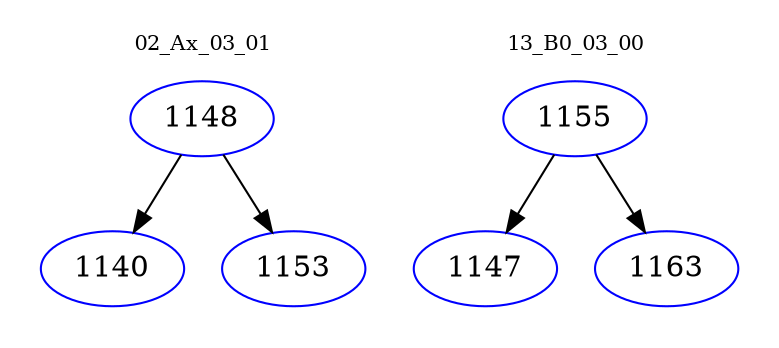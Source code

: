 digraph{
subgraph cluster_0 {
color = white
label = "02_Ax_03_01";
fontsize=10;
T0_1148 [label="1148", color="blue"]
T0_1148 -> T0_1140 [color="black"]
T0_1140 [label="1140", color="blue"]
T0_1148 -> T0_1153 [color="black"]
T0_1153 [label="1153", color="blue"]
}
subgraph cluster_1 {
color = white
label = "13_B0_03_00";
fontsize=10;
T1_1155 [label="1155", color="blue"]
T1_1155 -> T1_1147 [color="black"]
T1_1147 [label="1147", color="blue"]
T1_1155 -> T1_1163 [color="black"]
T1_1163 [label="1163", color="blue"]
}
}
